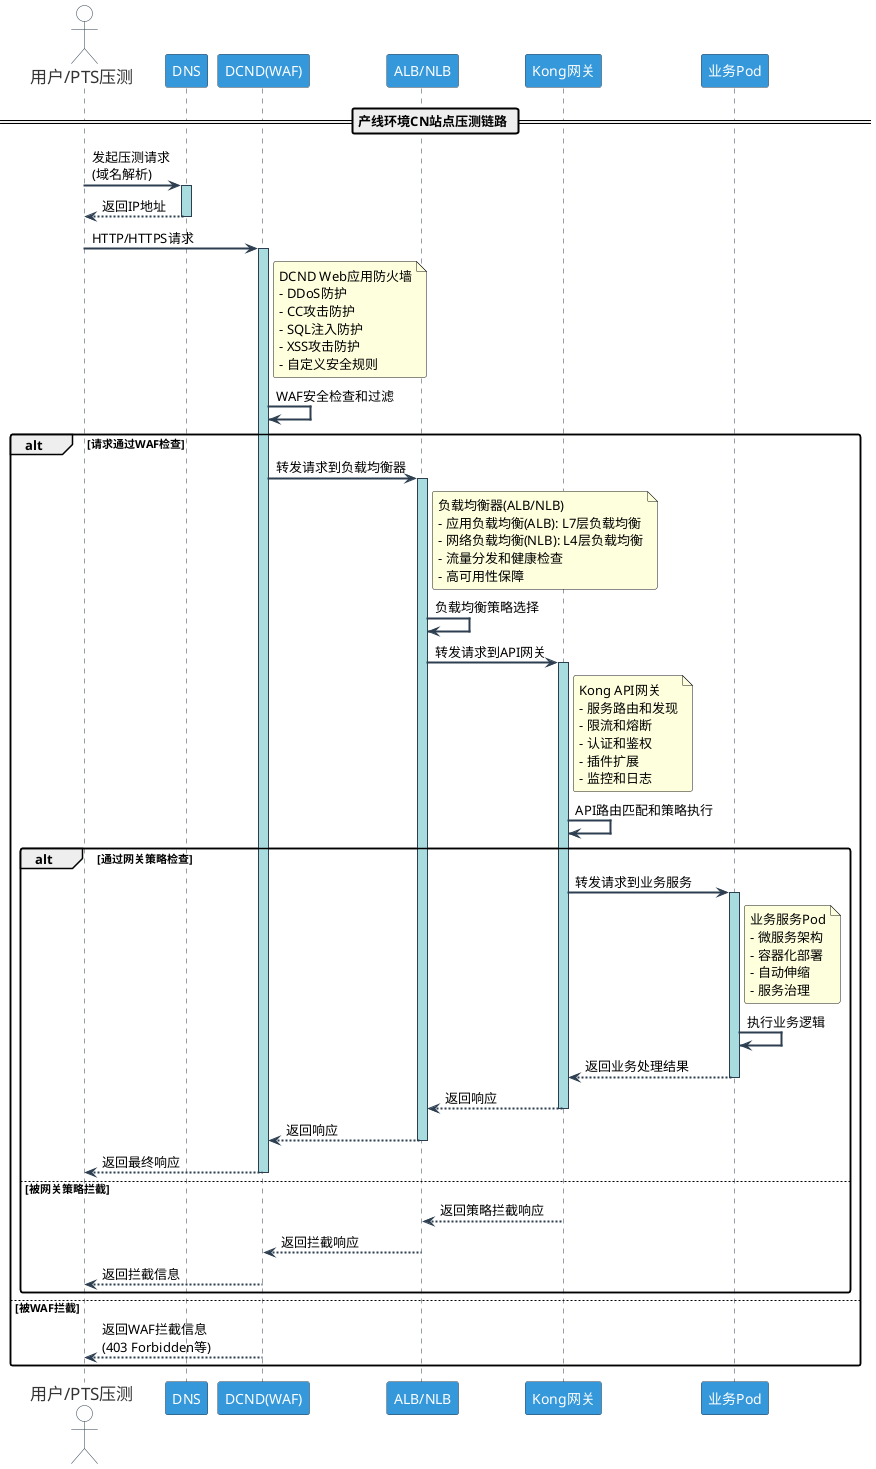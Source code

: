 @startuml 产线环境CN站点压测链路
skinparam defaultFontName "PingFang SC"
skinparam sequenceArrowThickness 2
skinparam roundcorner 5
skinparam maxMessageSize 150

skinparam sequence {
    ArrowColor #2C3E50
    ActorBorderColor #2C3E50
    LifeLineBorderColor #2C3E50
    LifeLineBackgroundColor #A9DCDF
    
    ParticipantBorderColor #2C3E50
    ParticipantBackgroundColor #3498DB
    ParticipantFontColor #FFFFFF
    
    ActorBackgroundColor #FEFEFE
    ActorFontColor #333333
    ActorFontSize 17
    ActorFontName "PingFang SC"
}

actor "用户/PTS压测" as User
participant "DNS" as DNS
participant "DCND(WAF)" as DCND
participant "ALB/NLB" as LoadBalancer
participant "Kong网关" as Kong
participant "业务Pod" as BusinessPod

== 产线环境CN站点压测链路 ==

User -> DNS : 发起压测请求\n(域名解析)
activate DNS
DNS --> User : 返回IP地址
deactivate DNS

User -> DCND : HTTP/HTTPS请求
activate DCND

note right of DCND
  DCND Web应用防火墙
  - DDoS防护
  - CC攻击防护
  - SQL注入防护
  - XSS攻击防护
  - 自定义安全规则
end note

DCND -> DCND : WAF安全检查和过滤
alt 请求通过WAF检查
    DCND -> LoadBalancer : 转发请求到负载均衡器
    activate LoadBalancer
    
    note right of LoadBalancer
      负载均衡器(ALB/NLB)
      - 应用负载均衡(ALB): L7层负载均衡
      - 网络负载均衡(NLB): L4层负载均衡
      - 流量分发和健康检查
      - 高可用性保障
    end note
    
    LoadBalancer -> LoadBalancer : 负载均衡策略选择
    LoadBalancer -> Kong : 转发请求到API网关
    activate Kong
    
    note right of Kong
      Kong API网关
      - 服务路由和发现
      - 限流和熔断
      - 认证和鉴权
      - 插件扩展
      - 监控和日志
    end note
    
    Kong -> Kong : API路由匹配和策略执行
    
    alt 通过网关策略检查
        Kong -> BusinessPod : 转发请求到业务服务
        activate BusinessPod
        
        note right of BusinessPod
          业务服务Pod
          - 微服务架构
          - 容器化部署
          - 自动伸缩
          - 服务治理
        end note
        
        BusinessPod -> BusinessPod : 执行业务逻辑
        BusinessPod --> Kong : 返回业务处理结果
        deactivate BusinessPod
        
        Kong --> LoadBalancer : 返回响应
        deactivate Kong
        
        LoadBalancer --> DCND : 返回响应
        deactivate LoadBalancer
        
        DCND --> User : 返回最终响应
        deactivate DCND
        
    else 被网关策略拦截
        Kong --> LoadBalancer : 返回策略拦截响应
        deactivate Kong
        LoadBalancer --> DCND : 返回拦截响应
        deactivate LoadBalancer
        DCND --> User : 返回拦截信息
        deactivate DCND
    end
    
else 被WAF拦截
    DCND --> User : 返回WAF拦截信息\n(403 Forbidden等)
    deactivate DCND
end

@enduml 
